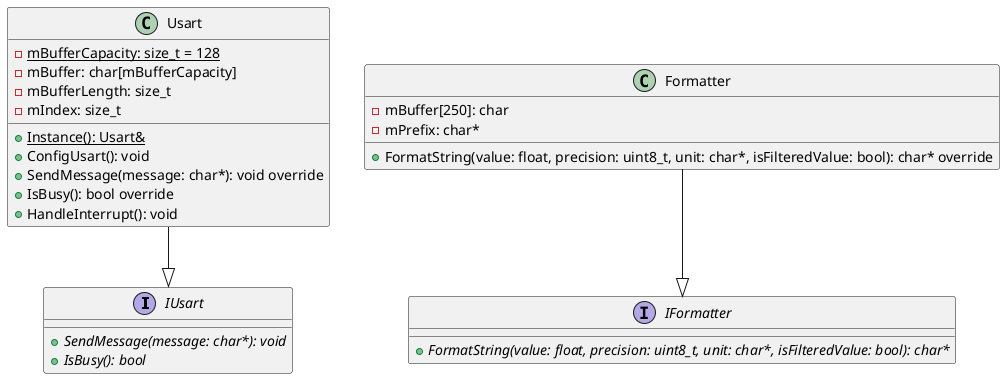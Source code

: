 @startuml communication

interface IUsart {
  +SendMessage(message: char*): void {abstract}
  +IsBusy(): bool {abstract}
}

class Usart {
  -{static} mBufferCapacity: size_t = 128
  -mBuffer: char[mBufferCapacity]
  -mBufferLength: size_t
  -mIndex: size_t
  +{static} Instance(): Usart&
  +ConfigUsart(): void
  +SendMessage(message: char*): void override
  +IsBusy(): bool override
  +HandleInterrupt(): void
}

interface IFormatter {
  +FormatString(value: float, precision: uint8_t, unit: char*, isFilteredValue: bool): char* {abstract}
}

class Formatter {
  -mBuffer[250]: char
  -mPrefix: char*
  +FormatString(value: float, precision: uint8_t, unit: char*, isFilteredValue: bool): char* override
}

Usart --|> IUsart
Formatter --|> IFormatter

@enduml